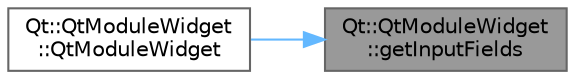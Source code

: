 digraph "Qt::QtModuleWidget::getInputFields"
{
 // LATEX_PDF_SIZE
  bgcolor="transparent";
  edge [fontname=Helvetica,fontsize=10,labelfontname=Helvetica,labelfontsize=10];
  node [fontname=Helvetica,fontsize=10,shape=box,height=0.2,width=0.4];
  rankdir="RL";
  Node1 [id="Node000001",label="Qt::QtModuleWidget\l::getInputFields",height=0.2,width=0.4,color="gray40", fillcolor="grey60", style="filled", fontcolor="black",tooltip=" "];
  Node1 -> Node2 [id="edge1_Node000001_Node000002",dir="back",color="steelblue1",style="solid",tooltip=" "];
  Node2 [id="Node000002",label="Qt::QtModuleWidget\l::QtModuleWidget",height=0.2,width=0.4,color="grey40", fillcolor="white", style="filled",URL="$class_qt_1_1_qt_module_widget.html#a67c0d13abd47ccc8be1165f2356f83e3",tooltip=" "];
}
